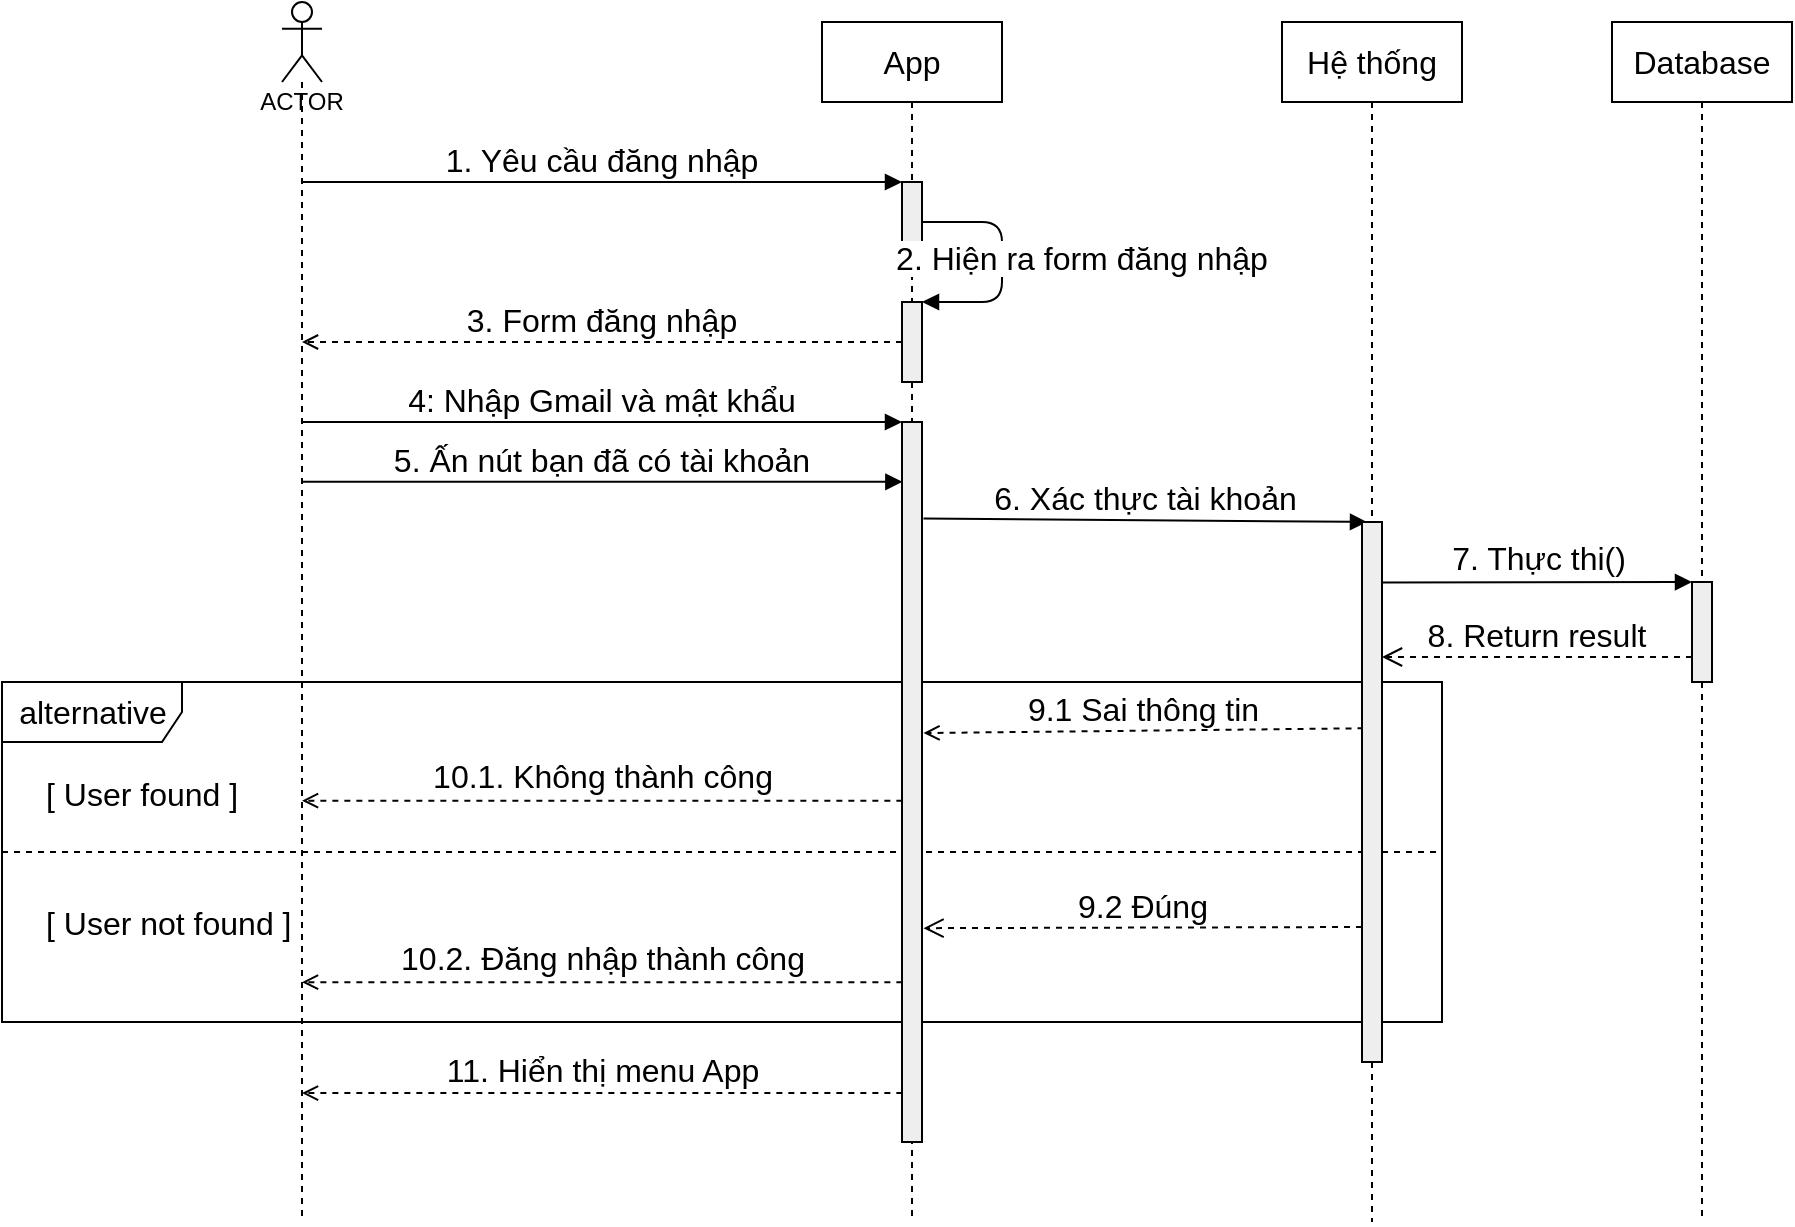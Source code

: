 <mxfile version="28.2.8">
  <diagram id="kgpKYQtTHZ0yAKxKKP6v" name="Page-1">
    <mxGraphModel grid="1" page="1" gridSize="10" guides="1" tooltips="1" connect="1" arrows="1" fold="1" pageScale="1" pageWidth="850" pageHeight="1100" math="0" shadow="0">
      <root>
        <mxCell id="0" />
        <mxCell id="1" parent="0" />
        <mxCell id="eS7bQEbuIp_IzWAYBrHV-60" value="alternative" style="shape=umlFrame;tabWidth=110;tabHeight=30;tabPosition=left;html=1;boundedLbl=1;labelInHeader=1;width=90;height=30;fontSize=16;" vertex="1" parent="1">
          <mxGeometry x="50" y="410" width="720" height="170" as="geometry" />
        </mxCell>
        <mxCell id="eS7bQEbuIp_IzWAYBrHV-61" value="[ User found ]" style="text;fontSize=16;" vertex="1" parent="eS7bQEbuIp_IzWAYBrHV-60">
          <mxGeometry width="100" height="20" relative="1" as="geometry">
            <mxPoint x="20" y="40" as="offset" />
          </mxGeometry>
        </mxCell>
        <mxCell id="eS7bQEbuIp_IzWAYBrHV-62" value="[ User not found ]" style="line;strokeWidth=1;dashed=1;labelPosition=center;verticalLabelPosition=bottom;align=left;verticalAlign=top;spacingLeft=20;spacingTop=15;fontSize=16;" vertex="1" parent="eS7bQEbuIp_IzWAYBrHV-60">
          <mxGeometry y="80.529" width="720" height="8.947" as="geometry" />
        </mxCell>
        <mxCell id="3nuBFxr9cyL0pnOWT2aG-7" value="9.1 Sai thông tin" style="verticalAlign=bottom;endArrow=open;dashed=1;shadow=0;strokeWidth=1;fontSize=16;strokeColor=#000000;endFill=0;exitX=0.076;exitY=0.382;exitDx=0;exitDy=0;exitPerimeter=0;entryX=1.076;entryY=0.432;entryDx=0;entryDy=0;entryPerimeter=0;" edge="1" parent="1" source="eS7bQEbuIp_IzWAYBrHV-137" target="bhTSrjjyyR9pVHbrj2R5-7">
          <mxGeometry relative="1" as="geometry">
            <mxPoint x="520" y="425" as="targetPoint" />
            <mxPoint x="734" y="280" as="sourcePoint" />
          </mxGeometry>
        </mxCell>
        <mxCell id="3nuBFxr9cyL0pnOWT2aG-8" value="4: Nhập Gmail và mật khẩu" style="verticalAlign=bottom;endArrow=block;shadow=0;strokeWidth=1;fontSize=16;strokeColor=#000000;entryX=0;entryY=0;entryDx=0;entryDy=0;" edge="1" parent="1" source="yMhDW9J8UnRE1NHvTh-A-1" target="bhTSrjjyyR9pVHbrj2R5-7">
          <mxGeometry relative="1" as="geometry">
            <mxPoint x="215" y="190" as="sourcePoint" />
            <mxPoint x="490" y="300" as="targetPoint" />
          </mxGeometry>
        </mxCell>
        <mxCell id="eS7bQEbuIp_IzWAYBrHV-3" value="5. Ấn nút bạn đã có tài khoản" style="verticalAlign=bottom;endArrow=block;shadow=0;strokeWidth=1;fontSize=16;strokeColor=#000000;entryX=0.018;entryY=0.083;entryDx=0;entryDy=0;entryPerimeter=0;" edge="1" parent="1" source="yMhDW9J8UnRE1NHvTh-A-1" target="bhTSrjjyyR9pVHbrj2R5-7">
          <mxGeometry relative="1" as="geometry">
            <mxPoint x="209.5" y="190.1" as="sourcePoint" />
            <mxPoint x="490" y="320" as="targetPoint" />
          </mxGeometry>
        </mxCell>
        <mxCell id="eS7bQEbuIp_IzWAYBrHV-5" value="6. Xác thực tài khoản" style="verticalAlign=bottom;endArrow=block;shadow=0;strokeWidth=1;fontSize=16;strokeColor=#000000;entryX=0.25;entryY=0;entryDx=0;entryDy=0;exitX=1.076;exitY=0.134;exitDx=0;exitDy=0;exitPerimeter=0;" edge="1" parent="1" source="bhTSrjjyyR9pVHbrj2R5-7" target="eS7bQEbuIp_IzWAYBrHV-137">
          <mxGeometry relative="1" as="geometry">
            <mxPoint x="520" y="330" as="sourcePoint" />
            <mxPoint x="720" y="300" as="targetPoint" />
          </mxGeometry>
        </mxCell>
        <mxCell id="eS7bQEbuIp_IzWAYBrHV-75" value="10.2. Đăng nhập thành công" style="html=1;verticalAlign=bottom;labelBackgroundColor=none;endArrow=open;endFill=0;fontSize=16;strokeWidth=1;dashed=1;exitX=0.018;exitY=0.778;exitDx=0;exitDy=0;exitPerimeter=0;" edge="1" parent="1" source="bhTSrjjyyR9pVHbrj2R5-7" target="yMhDW9J8UnRE1NHvTh-A-1">
          <mxGeometry width="160" relative="1" as="geometry">
            <mxPoint x="490" y="480" as="sourcePoint" />
            <mxPoint x="275" y="330" as="targetPoint" />
          </mxGeometry>
        </mxCell>
        <mxCell id="eS7bQEbuIp_IzWAYBrHV-79" value="11. Hiển thị menu App" style="html=1;verticalAlign=bottom;labelBackgroundColor=none;endArrow=open;endFill=0;fontSize=16;strokeWidth=1;dashed=1;exitX=0.018;exitY=0.932;exitDx=0;exitDy=0;exitPerimeter=0;" edge="1" parent="1" source="bhTSrjjyyR9pVHbrj2R5-7" target="yMhDW9J8UnRE1NHvTh-A-1">
          <mxGeometry width="160" relative="1" as="geometry">
            <mxPoint x="490" y="610" as="sourcePoint" />
            <mxPoint x="220" y="390" as="targetPoint" />
          </mxGeometry>
        </mxCell>
        <mxCell id="yMhDW9J8UnRE1NHvTh-A-1" value="ACTOR" style="shape=umlLifeline;participant=umlActor;perimeter=lifelinePerimeter;whiteSpace=wrap;html=1;container=1;collapsible=0;recursiveResize=0;verticalAlign=top;spacingTop=36;outlineConnect=0;" vertex="1" parent="1">
          <mxGeometry x="190" y="70" width="20" height="610" as="geometry" />
        </mxCell>
        <mxCell id="eS7bQEbuIp_IzWAYBrHV-81" value="9.2 Đúng" style="verticalAlign=bottom;endArrow=open;dashed=1;endSize=8;shadow=0;strokeWidth=1;fontSize=16;strokeColor=#000000;exitX=0;exitY=0.75;exitDx=0;exitDy=0;endFill=0;entryX=1.076;entryY=0.703;entryDx=0;entryDy=0;entryPerimeter=0;" edge="1" parent="1" source="eS7bQEbuIp_IzWAYBrHV-137" target="bhTSrjjyyR9pVHbrj2R5-7">
          <mxGeometry relative="1" as="geometry">
            <mxPoint x="520" y="441" as="targetPoint" />
            <mxPoint x="734.5" y="399.88" as="sourcePoint" />
          </mxGeometry>
        </mxCell>
        <mxCell id="eS7bQEbuIp_IzWAYBrHV-82" value="10.1. Không thành công" style="html=1;verticalAlign=bottom;labelBackgroundColor=none;endArrow=open;endFill=0;fontSize=16;strokeWidth=1;dashed=1;exitX=0.018;exitY=0.526;exitDx=0;exitDy=0;exitPerimeter=0;" edge="1" parent="1" source="bhTSrjjyyR9pVHbrj2R5-7" target="yMhDW9J8UnRE1NHvTh-A-1">
          <mxGeometry width="160" relative="1" as="geometry">
            <mxPoint x="490" y="400" as="sourcePoint" />
            <mxPoint x="219.5" y="329.8" as="targetPoint" />
          </mxGeometry>
        </mxCell>
        <mxCell id="eS7bQEbuIp_IzWAYBrHV-125" value="App" style="shape=rect;html=1;whiteSpace=wrap;align=center;fontSize=16;" vertex="1" parent="1">
          <mxGeometry x="460" y="80" width="90" height="40" as="geometry" />
        </mxCell>
        <mxCell id="eS7bQEbuIp_IzWAYBrHV-126" value="" style="shape=rect;html=1;fontSize=16;fillColor=#EEEEEE;" vertex="1" parent="1">
          <mxGeometry x="500" y="160" width="10" height="40" as="geometry" />
        </mxCell>
        <mxCell id="eS7bQEbuIp_IzWAYBrHV-127" value="" style="edgeStyle=none;html=1;dashed=1;endArrow=none;fontSize=16;strokeWidth=1;" edge="1" parent="1" source="eS7bQEbuIp_IzWAYBrHV-125" target="eS7bQEbuIp_IzWAYBrHV-126">
          <mxGeometry relative="1" as="geometry" />
        </mxCell>
        <mxCell id="eS7bQEbuIp_IzWAYBrHV-128" value="" style="edgeStyle=none;html=1;dashed=1;endArrow=none;fontSize=16;strokeWidth=1;" edge="1" parent="1" source="eS7bQEbuIp_IzWAYBrHV-126">
          <mxGeometry x="1" relative="1" as="geometry">
            <mxPoint x="505" y="680" as="targetPoint" />
          </mxGeometry>
        </mxCell>
        <mxCell id="eS7bQEbuIp_IzWAYBrHV-136" value="Hệ thống" style="shape=rect;html=1;whiteSpace=wrap;align=center;fontSize=16;" vertex="1" parent="1">
          <mxGeometry x="690" y="80" width="90" height="40" as="geometry" />
        </mxCell>
        <mxCell id="eS7bQEbuIp_IzWAYBrHV-137" value="" style="shape=rect;html=1;fillColor=#eeeeee;fontSize=16;" vertex="1" parent="1">
          <mxGeometry x="730" y="330" width="10" height="270" as="geometry" />
        </mxCell>
        <mxCell id="eS7bQEbuIp_IzWAYBrHV-138" value="" style="edgeStyle=none;html=1;dashed=1;endArrow=none;fontSize=16;strokeWidth=1;" edge="1" parent="1" source="eS7bQEbuIp_IzWAYBrHV-136" target="eS7bQEbuIp_IzWAYBrHV-137">
          <mxGeometry relative="1" as="geometry" />
        </mxCell>
        <mxCell id="eS7bQEbuIp_IzWAYBrHV-139" value="" style="edgeStyle=none;html=1;dashed=1;endArrow=none;fontSize=16;strokeWidth=1;" edge="1" parent="1" source="eS7bQEbuIp_IzWAYBrHV-137">
          <mxGeometry x="1" relative="1" as="geometry">
            <mxPoint x="735" y="680" as="targetPoint" />
          </mxGeometry>
        </mxCell>
        <mxCell id="eS7bQEbuIp_IzWAYBrHV-140" value="Database" style="shape=rect;html=1;whiteSpace=wrap;align=center;fontSize=16;" vertex="1" parent="1">
          <mxGeometry x="855" y="80" width="90" height="40" as="geometry" />
        </mxCell>
        <mxCell id="eS7bQEbuIp_IzWAYBrHV-141" value="" style="shape=rect;html=1;fillColor=#eeeeee;fontSize=16;" vertex="1" parent="1">
          <mxGeometry x="895" y="360" width="10" height="50" as="geometry" />
        </mxCell>
        <mxCell id="eS7bQEbuIp_IzWAYBrHV-142" value="" style="edgeStyle=none;html=1;dashed=1;endArrow=none;fontSize=16;strokeWidth=1;" edge="1" parent="1" source="eS7bQEbuIp_IzWAYBrHV-140" target="eS7bQEbuIp_IzWAYBrHV-141">
          <mxGeometry relative="1" as="geometry" />
        </mxCell>
        <mxCell id="eS7bQEbuIp_IzWAYBrHV-143" value="" style="edgeStyle=none;html=1;dashed=1;endArrow=none;fontSize=16;strokeWidth=1;" edge="1" parent="1" source="eS7bQEbuIp_IzWAYBrHV-141">
          <mxGeometry x="1" relative="1" as="geometry">
            <mxPoint x="900" y="680" as="targetPoint" />
          </mxGeometry>
        </mxCell>
        <mxCell id="eS7bQEbuIp_IzWAYBrHV-145" value="7. Thực thi()" style="html=1;verticalAlign=bottom;labelBackgroundColor=none;endArrow=block;endFill=1;fontSize=16;strokeWidth=1;entryX=0;entryY=0;entryDx=0;entryDy=0;exitX=1.018;exitY=0.112;exitDx=0;exitDy=0;exitPerimeter=0;" edge="1" parent="1" source="eS7bQEbuIp_IzWAYBrHV-137" target="eS7bQEbuIp_IzWAYBrHV-141">
          <mxGeometry width="160" relative="1" as="geometry">
            <mxPoint x="741" y="280" as="sourcePoint" />
            <mxPoint x="890" y="280" as="targetPoint" />
          </mxGeometry>
        </mxCell>
        <mxCell id="eS7bQEbuIp_IzWAYBrHV-146" value="8. Return result" style="verticalAlign=bottom;endArrow=open;dashed=1;endSize=8;shadow=0;strokeWidth=1;fontSize=16;strokeColor=#000000;entryX=1;entryY=0.25;entryDx=0;entryDy=0;exitX=0;exitY=0.75;exitDx=0;exitDy=0;" edge="1" parent="1" source="eS7bQEbuIp_IzWAYBrHV-141" target="eS7bQEbuIp_IzWAYBrHV-137">
          <mxGeometry relative="1" as="geometry">
            <mxPoint x="735" y="350" as="targetPoint" />
            <mxPoint x="880" y="400" as="sourcePoint" />
          </mxGeometry>
        </mxCell>
        <mxCell id="bhTSrjjyyR9pVHbrj2R5-1" value="1. Yêu cầu đăng nhập" style="verticalAlign=bottom;endArrow=block;shadow=0;strokeWidth=1;fontSize=16;strokeColor=#000000;entryX=0;entryY=0;entryDx=0;entryDy=0;" edge="1" parent="1" source="yMhDW9J8UnRE1NHvTh-A-1" target="eS7bQEbuIp_IzWAYBrHV-126">
          <mxGeometry relative="1" as="geometry">
            <mxPoint x="219.324" y="220" as="sourcePoint" />
            <mxPoint x="490" y="178" as="targetPoint" />
          </mxGeometry>
        </mxCell>
        <mxCell id="bhTSrjjyyR9pVHbrj2R5-4" value="2. Hiện ra form đăng nhập" style="verticalAlign=bottom;endArrow=block;shadow=0;strokeWidth=1;fontSize=16;strokeColor=#000000;exitX=1;exitY=0.5;exitDx=0;exitDy=0;edgeStyle=orthogonalEdgeStyle;entryX=1;entryY=0;entryDx=0;entryDy=0;" edge="1" parent="1" source="eS7bQEbuIp_IzWAYBrHV-126" target="bhTSrjjyyR9pVHbrj2R5-5">
          <mxGeometry x="0.167" y="40" relative="1" as="geometry">
            <mxPoint x="540.004" y="190" as="sourcePoint" />
            <mxPoint x="540" y="190" as="targetPoint" />
            <Array as="points">
              <mxPoint x="550" y="180" />
              <mxPoint x="550" y="220" />
            </Array>
            <mxPoint y="-1" as="offset" />
          </mxGeometry>
        </mxCell>
        <mxCell id="bhTSrjjyyR9pVHbrj2R5-5" value="" style="shape=rect;html=1;fontSize=16;fillColor=#EEEEEE;" vertex="1" parent="1">
          <mxGeometry x="500" y="220" width="10" height="40" as="geometry" />
        </mxCell>
        <mxCell id="bhTSrjjyyR9pVHbrj2R5-6" value="3. Form đăng nhập" style="verticalAlign=bottom;endArrow=open;dashed=1;shadow=0;strokeWidth=1;fontSize=16;strokeColor=#000000;exitX=0;exitY=0.5;exitDx=0;exitDy=0;endFill=0;" edge="1" parent="1" source="bhTSrjjyyR9pVHbrj2R5-5" target="yMhDW9J8UnRE1NHvTh-A-1">
          <mxGeometry relative="1" as="geometry">
            <mxPoint x="280" y="239" as="targetPoint" />
            <mxPoint x="490" y="241" as="sourcePoint" />
          </mxGeometry>
        </mxCell>
        <mxCell id="bhTSrjjyyR9pVHbrj2R5-7" value="" style="shape=rect;html=1;fontSize=16;fillColor=#EEEEEE;" vertex="1" parent="1">
          <mxGeometry x="500" y="280" width="10" height="360" as="geometry" />
        </mxCell>
      </root>
    </mxGraphModel>
  </diagram>
</mxfile>
